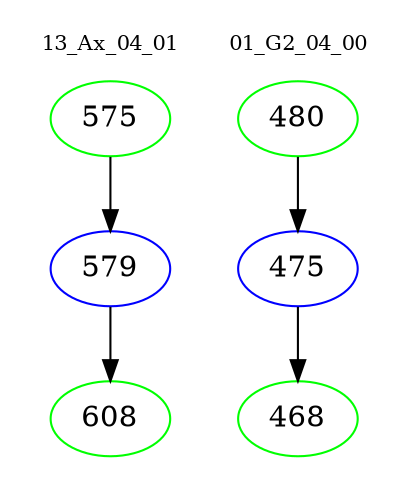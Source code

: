 digraph{
subgraph cluster_0 {
color = white
label = "13_Ax_04_01";
fontsize=10;
T0_575 [label="575", color="green"]
T0_575 -> T0_579 [color="black"]
T0_579 [label="579", color="blue"]
T0_579 -> T0_608 [color="black"]
T0_608 [label="608", color="green"]
}
subgraph cluster_1 {
color = white
label = "01_G2_04_00";
fontsize=10;
T1_480 [label="480", color="green"]
T1_480 -> T1_475 [color="black"]
T1_475 [label="475", color="blue"]
T1_475 -> T1_468 [color="black"]
T1_468 [label="468", color="green"]
}
}
